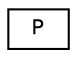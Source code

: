 digraph "Graphical Class Hierarchy"
{
  edge [fontname="Helvetica",fontsize="10",labelfontname="Helvetica",labelfontsize="10"];
  node [fontname="Helvetica",fontsize="10",shape=record];
  rankdir="LR";
  Node0 [label="P",height=0.2,width=0.4,color="black", fillcolor="white", style="filled",URL="$struct_p.html"];
}
